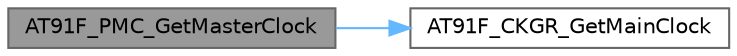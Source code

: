 digraph "AT91F_PMC_GetMasterClock"
{
 // LATEX_PDF_SIZE
  bgcolor="transparent";
  edge [fontname=Helvetica,fontsize=10,labelfontname=Helvetica,labelfontsize=10];
  node [fontname=Helvetica,fontsize=10,shape=box,height=0.2,width=0.4];
  rankdir="LR";
  Node1 [id="Node000001",label="AT91F_PMC_GetMasterClock",height=0.2,width=0.4,color="gray40", fillcolor="grey60", style="filled", fontcolor="black",tooltip="Return master clock in Hz which corresponds to processor clock for ARM7."];
  Node1 -> Node2 [id="edge1_Node000001_Node000002",color="steelblue1",style="solid",tooltip=" "];
  Node2 [id="Node000002",label="AT91F_CKGR_GetMainClock",height=0.2,width=0.4,color="grey40", fillcolor="white", style="filled",URL="$lib___a_t91_s_a_m7_s64_8h.html#ab34d49c123f9dd2250cd6ea32c8c42bf",tooltip="Return Main clock in Hz."];
}
